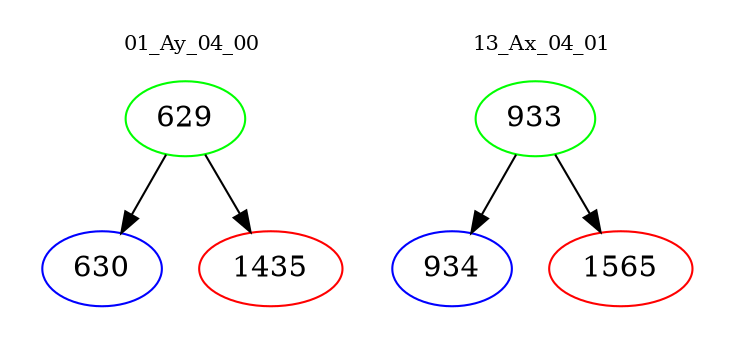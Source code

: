 digraph{
subgraph cluster_0 {
color = white
label = "01_Ay_04_00";
fontsize=10;
T0_629 [label="629", color="green"]
T0_629 -> T0_630 [color="black"]
T0_630 [label="630", color="blue"]
T0_629 -> T0_1435 [color="black"]
T0_1435 [label="1435", color="red"]
}
subgraph cluster_1 {
color = white
label = "13_Ax_04_01";
fontsize=10;
T1_933 [label="933", color="green"]
T1_933 -> T1_934 [color="black"]
T1_934 [label="934", color="blue"]
T1_933 -> T1_1565 [color="black"]
T1_1565 [label="1565", color="red"]
}
}
